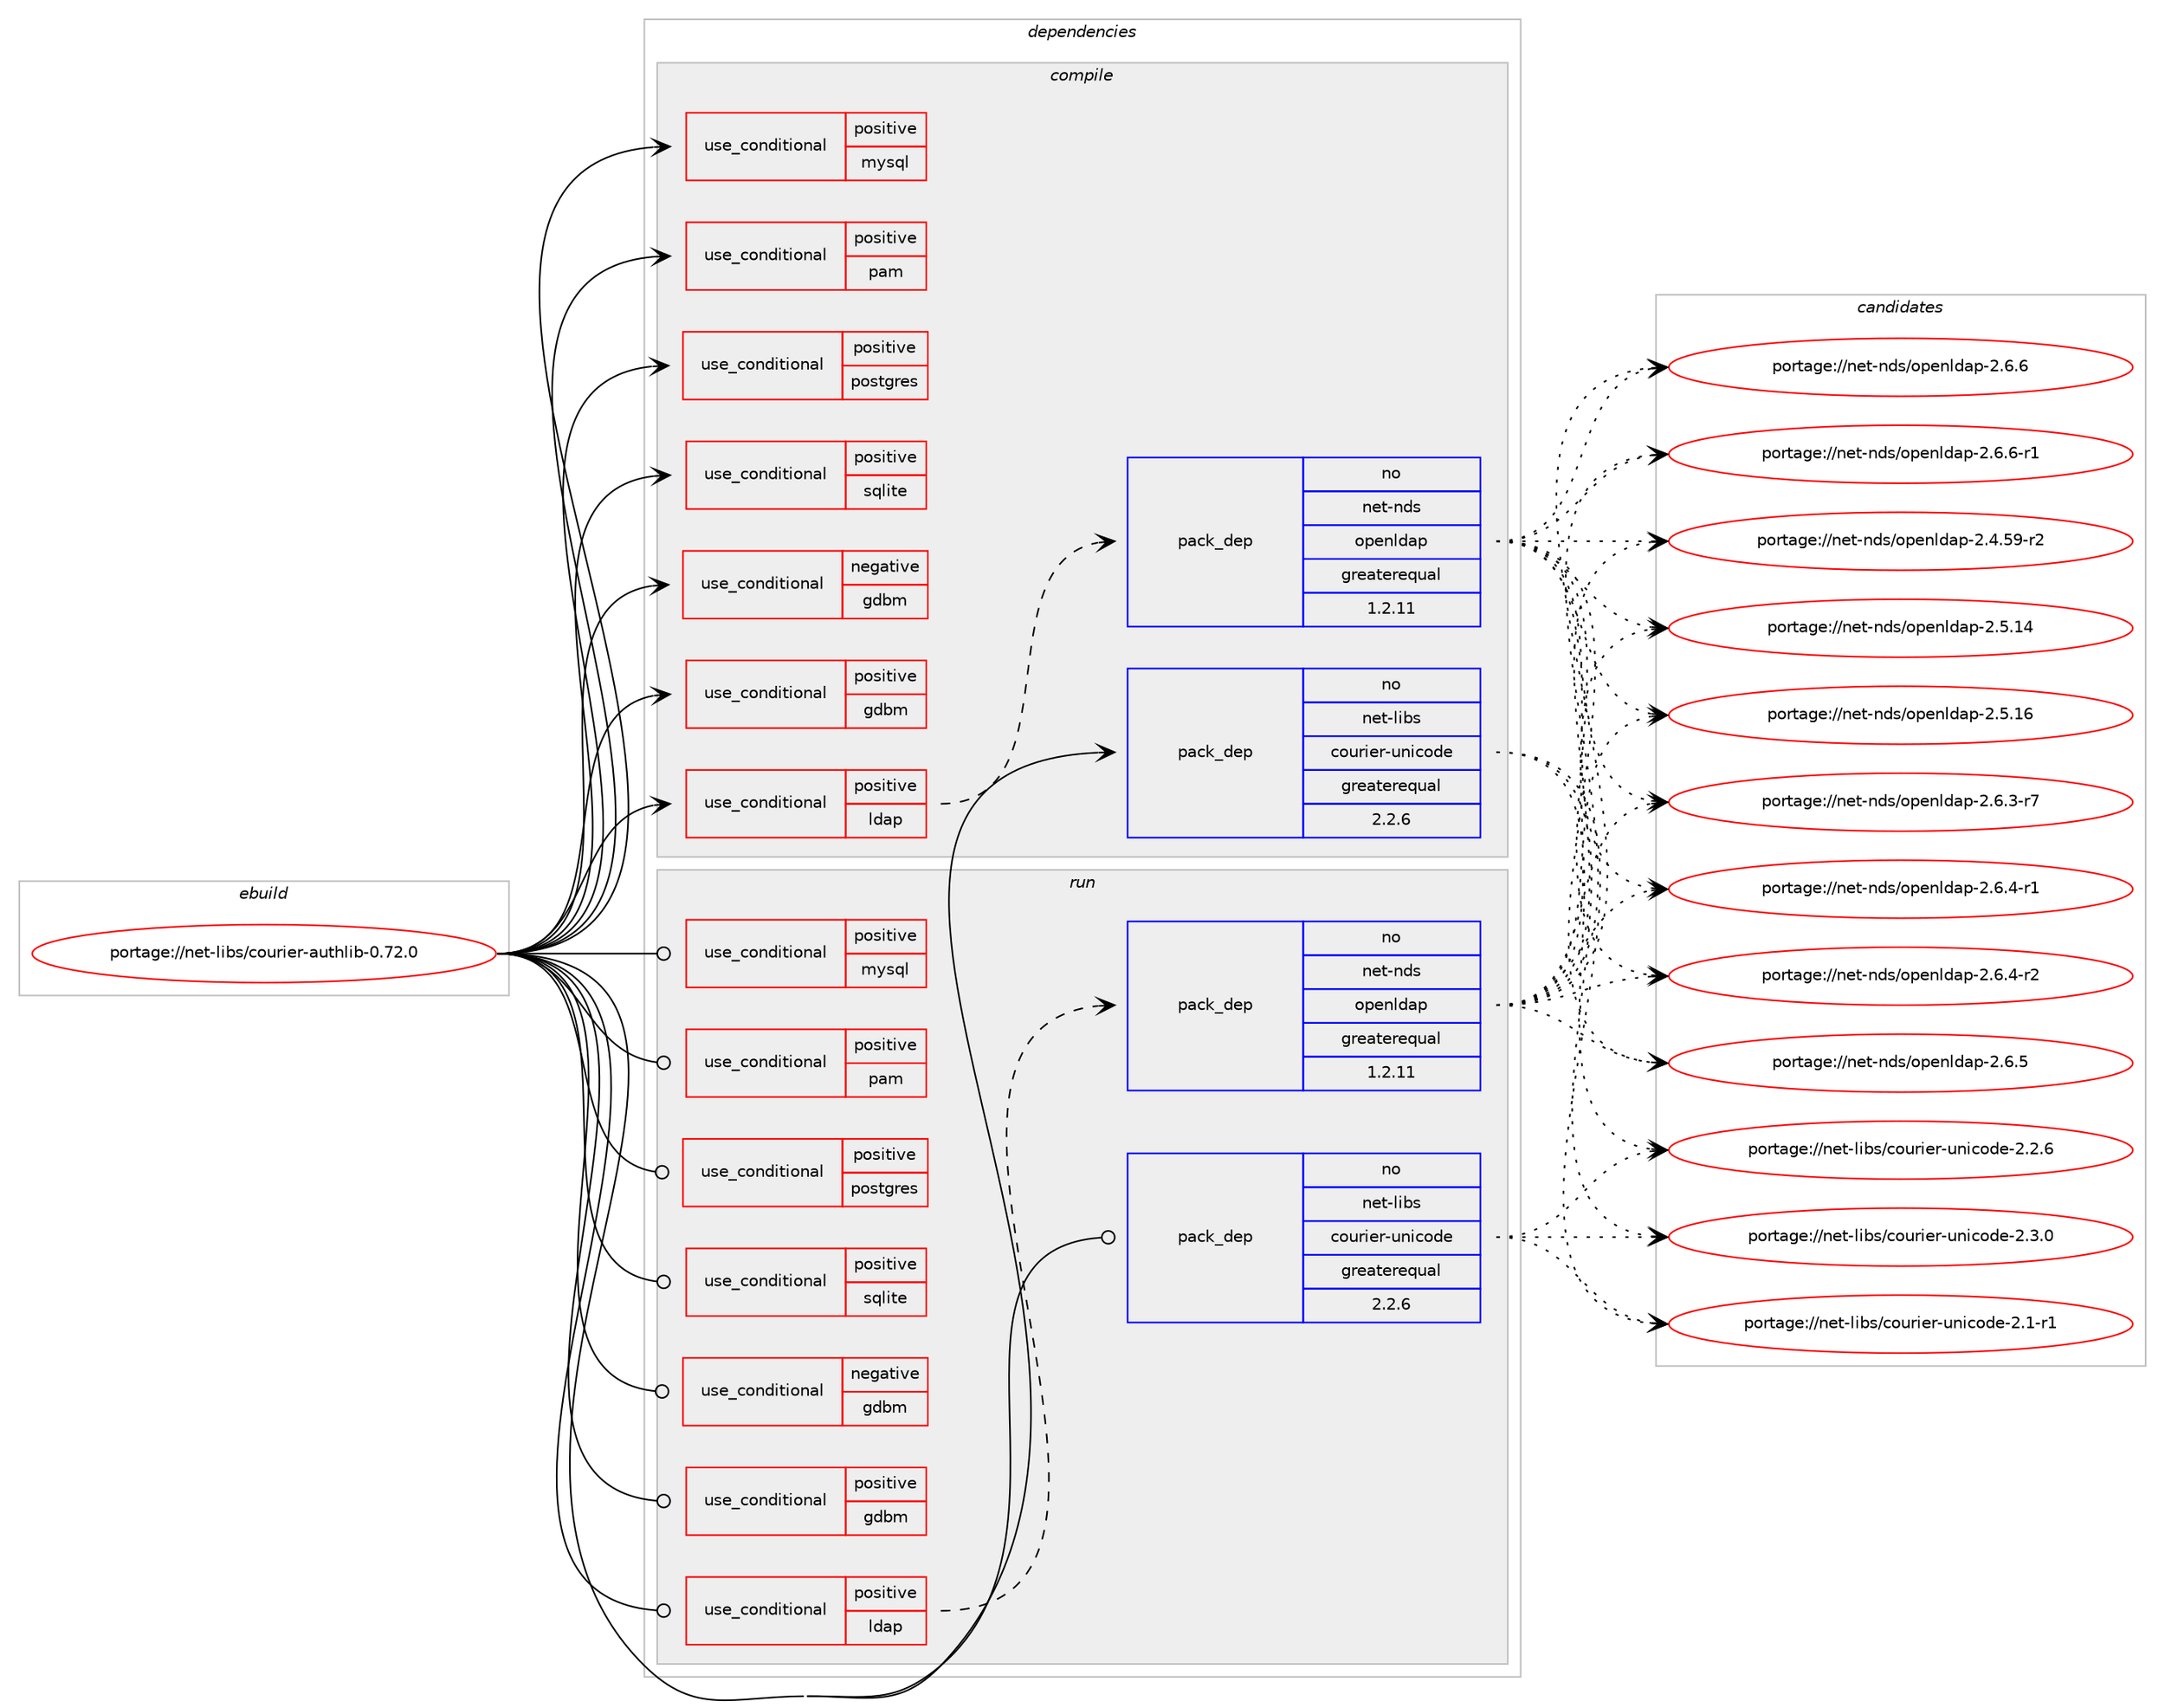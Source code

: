 digraph prolog {

# *************
# Graph options
# *************

newrank=true;
concentrate=true;
compound=true;
graph [rankdir=LR,fontname=Helvetica,fontsize=10,ranksep=1.5];#, ranksep=2.5, nodesep=0.2];
edge  [arrowhead=vee];
node  [fontname=Helvetica,fontsize=10];

# **********
# The ebuild
# **********

subgraph cluster_leftcol {
color=gray;
rank=same;
label=<<i>ebuild</i>>;
id [label="portage://net-libs/courier-authlib-0.72.0", color=red, width=4, href="../net-libs/courier-authlib-0.72.0.svg"];
}

# ****************
# The dependencies
# ****************

subgraph cluster_midcol {
color=gray;
label=<<i>dependencies</i>>;
subgraph cluster_compile {
fillcolor="#eeeeee";
style=filled;
label=<<i>compile</i>>;
subgraph cond2468 {
dependency3663 [label=<<TABLE BORDER="0" CELLBORDER="1" CELLSPACING="0" CELLPADDING="4"><TR><TD ROWSPAN="3" CELLPADDING="10">use_conditional</TD></TR><TR><TD>negative</TD></TR><TR><TD>gdbm</TD></TR></TABLE>>, shape=none, color=red];
# *** BEGIN UNKNOWN DEPENDENCY TYPE (TODO) ***
# dependency3663 -> package_dependency(portage://net-libs/courier-authlib-0.72.0,install,no,sys-libs,db,none,[,,],any_same_slot,[])
# *** END UNKNOWN DEPENDENCY TYPE (TODO) ***

}
id:e -> dependency3663:w [weight=20,style="solid",arrowhead="vee"];
subgraph cond2469 {
dependency3664 [label=<<TABLE BORDER="0" CELLBORDER="1" CELLSPACING="0" CELLPADDING="4"><TR><TD ROWSPAN="3" CELLPADDING="10">use_conditional</TD></TR><TR><TD>positive</TD></TR><TR><TD>gdbm</TD></TR></TABLE>>, shape=none, color=red];
# *** BEGIN UNKNOWN DEPENDENCY TYPE (TODO) ***
# dependency3664 -> package_dependency(portage://net-libs/courier-authlib-0.72.0,install,no,sys-libs,gdbm,none,[,,],any_same_slot,[])
# *** END UNKNOWN DEPENDENCY TYPE (TODO) ***

}
id:e -> dependency3664:w [weight=20,style="solid",arrowhead="vee"];
subgraph cond2470 {
dependency3665 [label=<<TABLE BORDER="0" CELLBORDER="1" CELLSPACING="0" CELLPADDING="4"><TR><TD ROWSPAN="3" CELLPADDING="10">use_conditional</TD></TR><TR><TD>positive</TD></TR><TR><TD>ldap</TD></TR></TABLE>>, shape=none, color=red];
subgraph pack1148 {
dependency3666 [label=<<TABLE BORDER="0" CELLBORDER="1" CELLSPACING="0" CELLPADDING="4" WIDTH="220"><TR><TD ROWSPAN="6" CELLPADDING="30">pack_dep</TD></TR><TR><TD WIDTH="110">no</TD></TR><TR><TD>net-nds</TD></TR><TR><TD>openldap</TD></TR><TR><TD>greaterequal</TD></TR><TR><TD>1.2.11</TD></TR></TABLE>>, shape=none, color=blue];
}
dependency3665:e -> dependency3666:w [weight=20,style="dashed",arrowhead="vee"];
}
id:e -> dependency3665:w [weight=20,style="solid",arrowhead="vee"];
subgraph cond2471 {
dependency3667 [label=<<TABLE BORDER="0" CELLBORDER="1" CELLSPACING="0" CELLPADDING="4"><TR><TD ROWSPAN="3" CELLPADDING="10">use_conditional</TD></TR><TR><TD>positive</TD></TR><TR><TD>mysql</TD></TR></TABLE>>, shape=none, color=red];
# *** BEGIN UNKNOWN DEPENDENCY TYPE (TODO) ***
# dependency3667 -> package_dependency(portage://net-libs/courier-authlib-0.72.0,install,no,dev-db,mysql-connector-c,none,[,,],any_same_slot,[])
# *** END UNKNOWN DEPENDENCY TYPE (TODO) ***

}
id:e -> dependency3667:w [weight=20,style="solid",arrowhead="vee"];
subgraph cond2472 {
dependency3668 [label=<<TABLE BORDER="0" CELLBORDER="1" CELLSPACING="0" CELLPADDING="4"><TR><TD ROWSPAN="3" CELLPADDING="10">use_conditional</TD></TR><TR><TD>positive</TD></TR><TR><TD>pam</TD></TR></TABLE>>, shape=none, color=red];
# *** BEGIN UNKNOWN DEPENDENCY TYPE (TODO) ***
# dependency3668 -> package_dependency(portage://net-libs/courier-authlib-0.72.0,install,no,sys-libs,pam,none,[,,],[],[])
# *** END UNKNOWN DEPENDENCY TYPE (TODO) ***

}
id:e -> dependency3668:w [weight=20,style="solid",arrowhead="vee"];
subgraph cond2473 {
dependency3669 [label=<<TABLE BORDER="0" CELLBORDER="1" CELLSPACING="0" CELLPADDING="4"><TR><TD ROWSPAN="3" CELLPADDING="10">use_conditional</TD></TR><TR><TD>positive</TD></TR><TR><TD>postgres</TD></TR></TABLE>>, shape=none, color=red];
# *** BEGIN UNKNOWN DEPENDENCY TYPE (TODO) ***
# dependency3669 -> package_dependency(portage://net-libs/courier-authlib-0.72.0,install,no,dev-db,postgresql,none,[,,],any_same_slot,[])
# *** END UNKNOWN DEPENDENCY TYPE (TODO) ***

}
id:e -> dependency3669:w [weight=20,style="solid",arrowhead="vee"];
subgraph cond2474 {
dependency3670 [label=<<TABLE BORDER="0" CELLBORDER="1" CELLSPACING="0" CELLPADDING="4"><TR><TD ROWSPAN="3" CELLPADDING="10">use_conditional</TD></TR><TR><TD>positive</TD></TR><TR><TD>sqlite</TD></TR></TABLE>>, shape=none, color=red];
# *** BEGIN UNKNOWN DEPENDENCY TYPE (TODO) ***
# dependency3670 -> package_dependency(portage://net-libs/courier-authlib-0.72.0,install,no,dev-db,sqlite,none,[,,],[slot(3)],[])
# *** END UNKNOWN DEPENDENCY TYPE (TODO) ***

}
id:e -> dependency3670:w [weight=20,style="solid",arrowhead="vee"];
# *** BEGIN UNKNOWN DEPENDENCY TYPE (TODO) ***
# id -> package_dependency(portage://net-libs/courier-authlib-0.72.0,install,no,dev-libs,openssl,none,[,,],[slot(0),equal],[])
# *** END UNKNOWN DEPENDENCY TYPE (TODO) ***

subgraph pack1149 {
dependency3671 [label=<<TABLE BORDER="0" CELLBORDER="1" CELLSPACING="0" CELLPADDING="4" WIDTH="220"><TR><TD ROWSPAN="6" CELLPADDING="30">pack_dep</TD></TR><TR><TD WIDTH="110">no</TD></TR><TR><TD>net-libs</TD></TR><TR><TD>courier-unicode</TD></TR><TR><TD>greaterequal</TD></TR><TR><TD>2.2.6</TD></TR></TABLE>>, shape=none, color=blue];
}
id:e -> dependency3671:w [weight=20,style="solid",arrowhead="vee"];
# *** BEGIN UNKNOWN DEPENDENCY TYPE (TODO) ***
# id -> package_dependency(portage://net-libs/courier-authlib-0.72.0,install,no,net-mail,mailbase,none,[,,],[],[])
# *** END UNKNOWN DEPENDENCY TYPE (TODO) ***

# *** BEGIN UNKNOWN DEPENDENCY TYPE (TODO) ***
# id -> package_dependency(portage://net-libs/courier-authlib-0.72.0,install,no,virtual,libcrypt,none,[,,],any_same_slot,[])
# *** END UNKNOWN DEPENDENCY TYPE (TODO) ***

}
subgraph cluster_compileandrun {
fillcolor="#eeeeee";
style=filled;
label=<<i>compile and run</i>>;
}
subgraph cluster_run {
fillcolor="#eeeeee";
style=filled;
label=<<i>run</i>>;
subgraph cond2475 {
dependency3672 [label=<<TABLE BORDER="0" CELLBORDER="1" CELLSPACING="0" CELLPADDING="4"><TR><TD ROWSPAN="3" CELLPADDING="10">use_conditional</TD></TR><TR><TD>negative</TD></TR><TR><TD>gdbm</TD></TR></TABLE>>, shape=none, color=red];
# *** BEGIN UNKNOWN DEPENDENCY TYPE (TODO) ***
# dependency3672 -> package_dependency(portage://net-libs/courier-authlib-0.72.0,run,no,sys-libs,db,none,[,,],any_same_slot,[])
# *** END UNKNOWN DEPENDENCY TYPE (TODO) ***

}
id:e -> dependency3672:w [weight=20,style="solid",arrowhead="odot"];
subgraph cond2476 {
dependency3673 [label=<<TABLE BORDER="0" CELLBORDER="1" CELLSPACING="0" CELLPADDING="4"><TR><TD ROWSPAN="3" CELLPADDING="10">use_conditional</TD></TR><TR><TD>positive</TD></TR><TR><TD>gdbm</TD></TR></TABLE>>, shape=none, color=red];
# *** BEGIN UNKNOWN DEPENDENCY TYPE (TODO) ***
# dependency3673 -> package_dependency(portage://net-libs/courier-authlib-0.72.0,run,no,sys-libs,gdbm,none,[,,],any_same_slot,[])
# *** END UNKNOWN DEPENDENCY TYPE (TODO) ***

}
id:e -> dependency3673:w [weight=20,style="solid",arrowhead="odot"];
subgraph cond2477 {
dependency3674 [label=<<TABLE BORDER="0" CELLBORDER="1" CELLSPACING="0" CELLPADDING="4"><TR><TD ROWSPAN="3" CELLPADDING="10">use_conditional</TD></TR><TR><TD>positive</TD></TR><TR><TD>ldap</TD></TR></TABLE>>, shape=none, color=red];
subgraph pack1150 {
dependency3675 [label=<<TABLE BORDER="0" CELLBORDER="1" CELLSPACING="0" CELLPADDING="4" WIDTH="220"><TR><TD ROWSPAN="6" CELLPADDING="30">pack_dep</TD></TR><TR><TD WIDTH="110">no</TD></TR><TR><TD>net-nds</TD></TR><TR><TD>openldap</TD></TR><TR><TD>greaterequal</TD></TR><TR><TD>1.2.11</TD></TR></TABLE>>, shape=none, color=blue];
}
dependency3674:e -> dependency3675:w [weight=20,style="dashed",arrowhead="vee"];
}
id:e -> dependency3674:w [weight=20,style="solid",arrowhead="odot"];
subgraph cond2478 {
dependency3676 [label=<<TABLE BORDER="0" CELLBORDER="1" CELLSPACING="0" CELLPADDING="4"><TR><TD ROWSPAN="3" CELLPADDING="10">use_conditional</TD></TR><TR><TD>positive</TD></TR><TR><TD>mysql</TD></TR></TABLE>>, shape=none, color=red];
# *** BEGIN UNKNOWN DEPENDENCY TYPE (TODO) ***
# dependency3676 -> package_dependency(portage://net-libs/courier-authlib-0.72.0,run,no,dev-db,mysql-connector-c,none,[,,],any_same_slot,[])
# *** END UNKNOWN DEPENDENCY TYPE (TODO) ***

}
id:e -> dependency3676:w [weight=20,style="solid",arrowhead="odot"];
subgraph cond2479 {
dependency3677 [label=<<TABLE BORDER="0" CELLBORDER="1" CELLSPACING="0" CELLPADDING="4"><TR><TD ROWSPAN="3" CELLPADDING="10">use_conditional</TD></TR><TR><TD>positive</TD></TR><TR><TD>pam</TD></TR></TABLE>>, shape=none, color=red];
# *** BEGIN UNKNOWN DEPENDENCY TYPE (TODO) ***
# dependency3677 -> package_dependency(portage://net-libs/courier-authlib-0.72.0,run,no,sys-libs,pam,none,[,,],[],[])
# *** END UNKNOWN DEPENDENCY TYPE (TODO) ***

}
id:e -> dependency3677:w [weight=20,style="solid",arrowhead="odot"];
subgraph cond2480 {
dependency3678 [label=<<TABLE BORDER="0" CELLBORDER="1" CELLSPACING="0" CELLPADDING="4"><TR><TD ROWSPAN="3" CELLPADDING="10">use_conditional</TD></TR><TR><TD>positive</TD></TR><TR><TD>postgres</TD></TR></TABLE>>, shape=none, color=red];
# *** BEGIN UNKNOWN DEPENDENCY TYPE (TODO) ***
# dependency3678 -> package_dependency(portage://net-libs/courier-authlib-0.72.0,run,no,dev-db,postgresql,none,[,,],any_same_slot,[])
# *** END UNKNOWN DEPENDENCY TYPE (TODO) ***

}
id:e -> dependency3678:w [weight=20,style="solid",arrowhead="odot"];
subgraph cond2481 {
dependency3679 [label=<<TABLE BORDER="0" CELLBORDER="1" CELLSPACING="0" CELLPADDING="4"><TR><TD ROWSPAN="3" CELLPADDING="10">use_conditional</TD></TR><TR><TD>positive</TD></TR><TR><TD>sqlite</TD></TR></TABLE>>, shape=none, color=red];
# *** BEGIN UNKNOWN DEPENDENCY TYPE (TODO) ***
# dependency3679 -> package_dependency(portage://net-libs/courier-authlib-0.72.0,run,no,dev-db,sqlite,none,[,,],[slot(3)],[])
# *** END UNKNOWN DEPENDENCY TYPE (TODO) ***

}
id:e -> dependency3679:w [weight=20,style="solid",arrowhead="odot"];
# *** BEGIN UNKNOWN DEPENDENCY TYPE (TODO) ***
# id -> package_dependency(portage://net-libs/courier-authlib-0.72.0,run,no,dev-libs,openssl,none,[,,],[slot(0),equal],[])
# *** END UNKNOWN DEPENDENCY TYPE (TODO) ***

subgraph pack1151 {
dependency3680 [label=<<TABLE BORDER="0" CELLBORDER="1" CELLSPACING="0" CELLPADDING="4" WIDTH="220"><TR><TD ROWSPAN="6" CELLPADDING="30">pack_dep</TD></TR><TR><TD WIDTH="110">no</TD></TR><TR><TD>net-libs</TD></TR><TR><TD>courier-unicode</TD></TR><TR><TD>greaterequal</TD></TR><TR><TD>2.2.6</TD></TR></TABLE>>, shape=none, color=blue];
}
id:e -> dependency3680:w [weight=20,style="solid",arrowhead="odot"];
# *** BEGIN UNKNOWN DEPENDENCY TYPE (TODO) ***
# id -> package_dependency(portage://net-libs/courier-authlib-0.72.0,run,no,net-mail,mailbase,none,[,,],[],[])
# *** END UNKNOWN DEPENDENCY TYPE (TODO) ***

# *** BEGIN UNKNOWN DEPENDENCY TYPE (TODO) ***
# id -> package_dependency(portage://net-libs/courier-authlib-0.72.0,run,no,virtual,libcrypt,none,[,,],any_same_slot,[])
# *** END UNKNOWN DEPENDENCY TYPE (TODO) ***

}
}

# **************
# The candidates
# **************

subgraph cluster_choices {
rank=same;
color=gray;
label=<<i>candidates</i>>;

subgraph choice1148 {
color=black;
nodesep=1;
choice110101116451101001154711111210111010810097112455046524653574511450 [label="portage://net-nds/openldap-2.4.59-r2", color=red, width=4,href="../net-nds/openldap-2.4.59-r2.svg"];
choice11010111645110100115471111121011101081009711245504653464952 [label="portage://net-nds/openldap-2.5.14", color=red, width=4,href="../net-nds/openldap-2.5.14.svg"];
choice11010111645110100115471111121011101081009711245504653464954 [label="portage://net-nds/openldap-2.5.16", color=red, width=4,href="../net-nds/openldap-2.5.16.svg"];
choice1101011164511010011547111112101110108100971124550465446514511455 [label="portage://net-nds/openldap-2.6.3-r7", color=red, width=4,href="../net-nds/openldap-2.6.3-r7.svg"];
choice1101011164511010011547111112101110108100971124550465446524511449 [label="portage://net-nds/openldap-2.6.4-r1", color=red, width=4,href="../net-nds/openldap-2.6.4-r1.svg"];
choice1101011164511010011547111112101110108100971124550465446524511450 [label="portage://net-nds/openldap-2.6.4-r2", color=red, width=4,href="../net-nds/openldap-2.6.4-r2.svg"];
choice110101116451101001154711111210111010810097112455046544653 [label="portage://net-nds/openldap-2.6.5", color=red, width=4,href="../net-nds/openldap-2.6.5.svg"];
choice110101116451101001154711111210111010810097112455046544654 [label="portage://net-nds/openldap-2.6.6", color=red, width=4,href="../net-nds/openldap-2.6.6.svg"];
choice1101011164511010011547111112101110108100971124550465446544511449 [label="portage://net-nds/openldap-2.6.6-r1", color=red, width=4,href="../net-nds/openldap-2.6.6-r1.svg"];
dependency3666:e -> choice110101116451101001154711111210111010810097112455046524653574511450:w [style=dotted,weight="100"];
dependency3666:e -> choice11010111645110100115471111121011101081009711245504653464952:w [style=dotted,weight="100"];
dependency3666:e -> choice11010111645110100115471111121011101081009711245504653464954:w [style=dotted,weight="100"];
dependency3666:e -> choice1101011164511010011547111112101110108100971124550465446514511455:w [style=dotted,weight="100"];
dependency3666:e -> choice1101011164511010011547111112101110108100971124550465446524511449:w [style=dotted,weight="100"];
dependency3666:e -> choice1101011164511010011547111112101110108100971124550465446524511450:w [style=dotted,weight="100"];
dependency3666:e -> choice110101116451101001154711111210111010810097112455046544653:w [style=dotted,weight="100"];
dependency3666:e -> choice110101116451101001154711111210111010810097112455046544654:w [style=dotted,weight="100"];
dependency3666:e -> choice1101011164511010011547111112101110108100971124550465446544511449:w [style=dotted,weight="100"];
}
subgraph choice1149 {
color=black;
nodesep=1;
choice110101116451081059811547991111171141051011144511711010599111100101455046494511449 [label="portage://net-libs/courier-unicode-2.1-r1", color=red, width=4,href="../net-libs/courier-unicode-2.1-r1.svg"];
choice110101116451081059811547991111171141051011144511711010599111100101455046504654 [label="portage://net-libs/courier-unicode-2.2.6", color=red, width=4,href="../net-libs/courier-unicode-2.2.6.svg"];
choice110101116451081059811547991111171141051011144511711010599111100101455046514648 [label="portage://net-libs/courier-unicode-2.3.0", color=red, width=4,href="../net-libs/courier-unicode-2.3.0.svg"];
dependency3671:e -> choice110101116451081059811547991111171141051011144511711010599111100101455046494511449:w [style=dotted,weight="100"];
dependency3671:e -> choice110101116451081059811547991111171141051011144511711010599111100101455046504654:w [style=dotted,weight="100"];
dependency3671:e -> choice110101116451081059811547991111171141051011144511711010599111100101455046514648:w [style=dotted,weight="100"];
}
subgraph choice1150 {
color=black;
nodesep=1;
choice110101116451101001154711111210111010810097112455046524653574511450 [label="portage://net-nds/openldap-2.4.59-r2", color=red, width=4,href="../net-nds/openldap-2.4.59-r2.svg"];
choice11010111645110100115471111121011101081009711245504653464952 [label="portage://net-nds/openldap-2.5.14", color=red, width=4,href="../net-nds/openldap-2.5.14.svg"];
choice11010111645110100115471111121011101081009711245504653464954 [label="portage://net-nds/openldap-2.5.16", color=red, width=4,href="../net-nds/openldap-2.5.16.svg"];
choice1101011164511010011547111112101110108100971124550465446514511455 [label="portage://net-nds/openldap-2.6.3-r7", color=red, width=4,href="../net-nds/openldap-2.6.3-r7.svg"];
choice1101011164511010011547111112101110108100971124550465446524511449 [label="portage://net-nds/openldap-2.6.4-r1", color=red, width=4,href="../net-nds/openldap-2.6.4-r1.svg"];
choice1101011164511010011547111112101110108100971124550465446524511450 [label="portage://net-nds/openldap-2.6.4-r2", color=red, width=4,href="../net-nds/openldap-2.6.4-r2.svg"];
choice110101116451101001154711111210111010810097112455046544653 [label="portage://net-nds/openldap-2.6.5", color=red, width=4,href="../net-nds/openldap-2.6.5.svg"];
choice110101116451101001154711111210111010810097112455046544654 [label="portage://net-nds/openldap-2.6.6", color=red, width=4,href="../net-nds/openldap-2.6.6.svg"];
choice1101011164511010011547111112101110108100971124550465446544511449 [label="portage://net-nds/openldap-2.6.6-r1", color=red, width=4,href="../net-nds/openldap-2.6.6-r1.svg"];
dependency3675:e -> choice110101116451101001154711111210111010810097112455046524653574511450:w [style=dotted,weight="100"];
dependency3675:e -> choice11010111645110100115471111121011101081009711245504653464952:w [style=dotted,weight="100"];
dependency3675:e -> choice11010111645110100115471111121011101081009711245504653464954:w [style=dotted,weight="100"];
dependency3675:e -> choice1101011164511010011547111112101110108100971124550465446514511455:w [style=dotted,weight="100"];
dependency3675:e -> choice1101011164511010011547111112101110108100971124550465446524511449:w [style=dotted,weight="100"];
dependency3675:e -> choice1101011164511010011547111112101110108100971124550465446524511450:w [style=dotted,weight="100"];
dependency3675:e -> choice110101116451101001154711111210111010810097112455046544653:w [style=dotted,weight="100"];
dependency3675:e -> choice110101116451101001154711111210111010810097112455046544654:w [style=dotted,weight="100"];
dependency3675:e -> choice1101011164511010011547111112101110108100971124550465446544511449:w [style=dotted,weight="100"];
}
subgraph choice1151 {
color=black;
nodesep=1;
choice110101116451081059811547991111171141051011144511711010599111100101455046494511449 [label="portage://net-libs/courier-unicode-2.1-r1", color=red, width=4,href="../net-libs/courier-unicode-2.1-r1.svg"];
choice110101116451081059811547991111171141051011144511711010599111100101455046504654 [label="portage://net-libs/courier-unicode-2.2.6", color=red, width=4,href="../net-libs/courier-unicode-2.2.6.svg"];
choice110101116451081059811547991111171141051011144511711010599111100101455046514648 [label="portage://net-libs/courier-unicode-2.3.0", color=red, width=4,href="../net-libs/courier-unicode-2.3.0.svg"];
dependency3680:e -> choice110101116451081059811547991111171141051011144511711010599111100101455046494511449:w [style=dotted,weight="100"];
dependency3680:e -> choice110101116451081059811547991111171141051011144511711010599111100101455046504654:w [style=dotted,weight="100"];
dependency3680:e -> choice110101116451081059811547991111171141051011144511711010599111100101455046514648:w [style=dotted,weight="100"];
}
}

}
